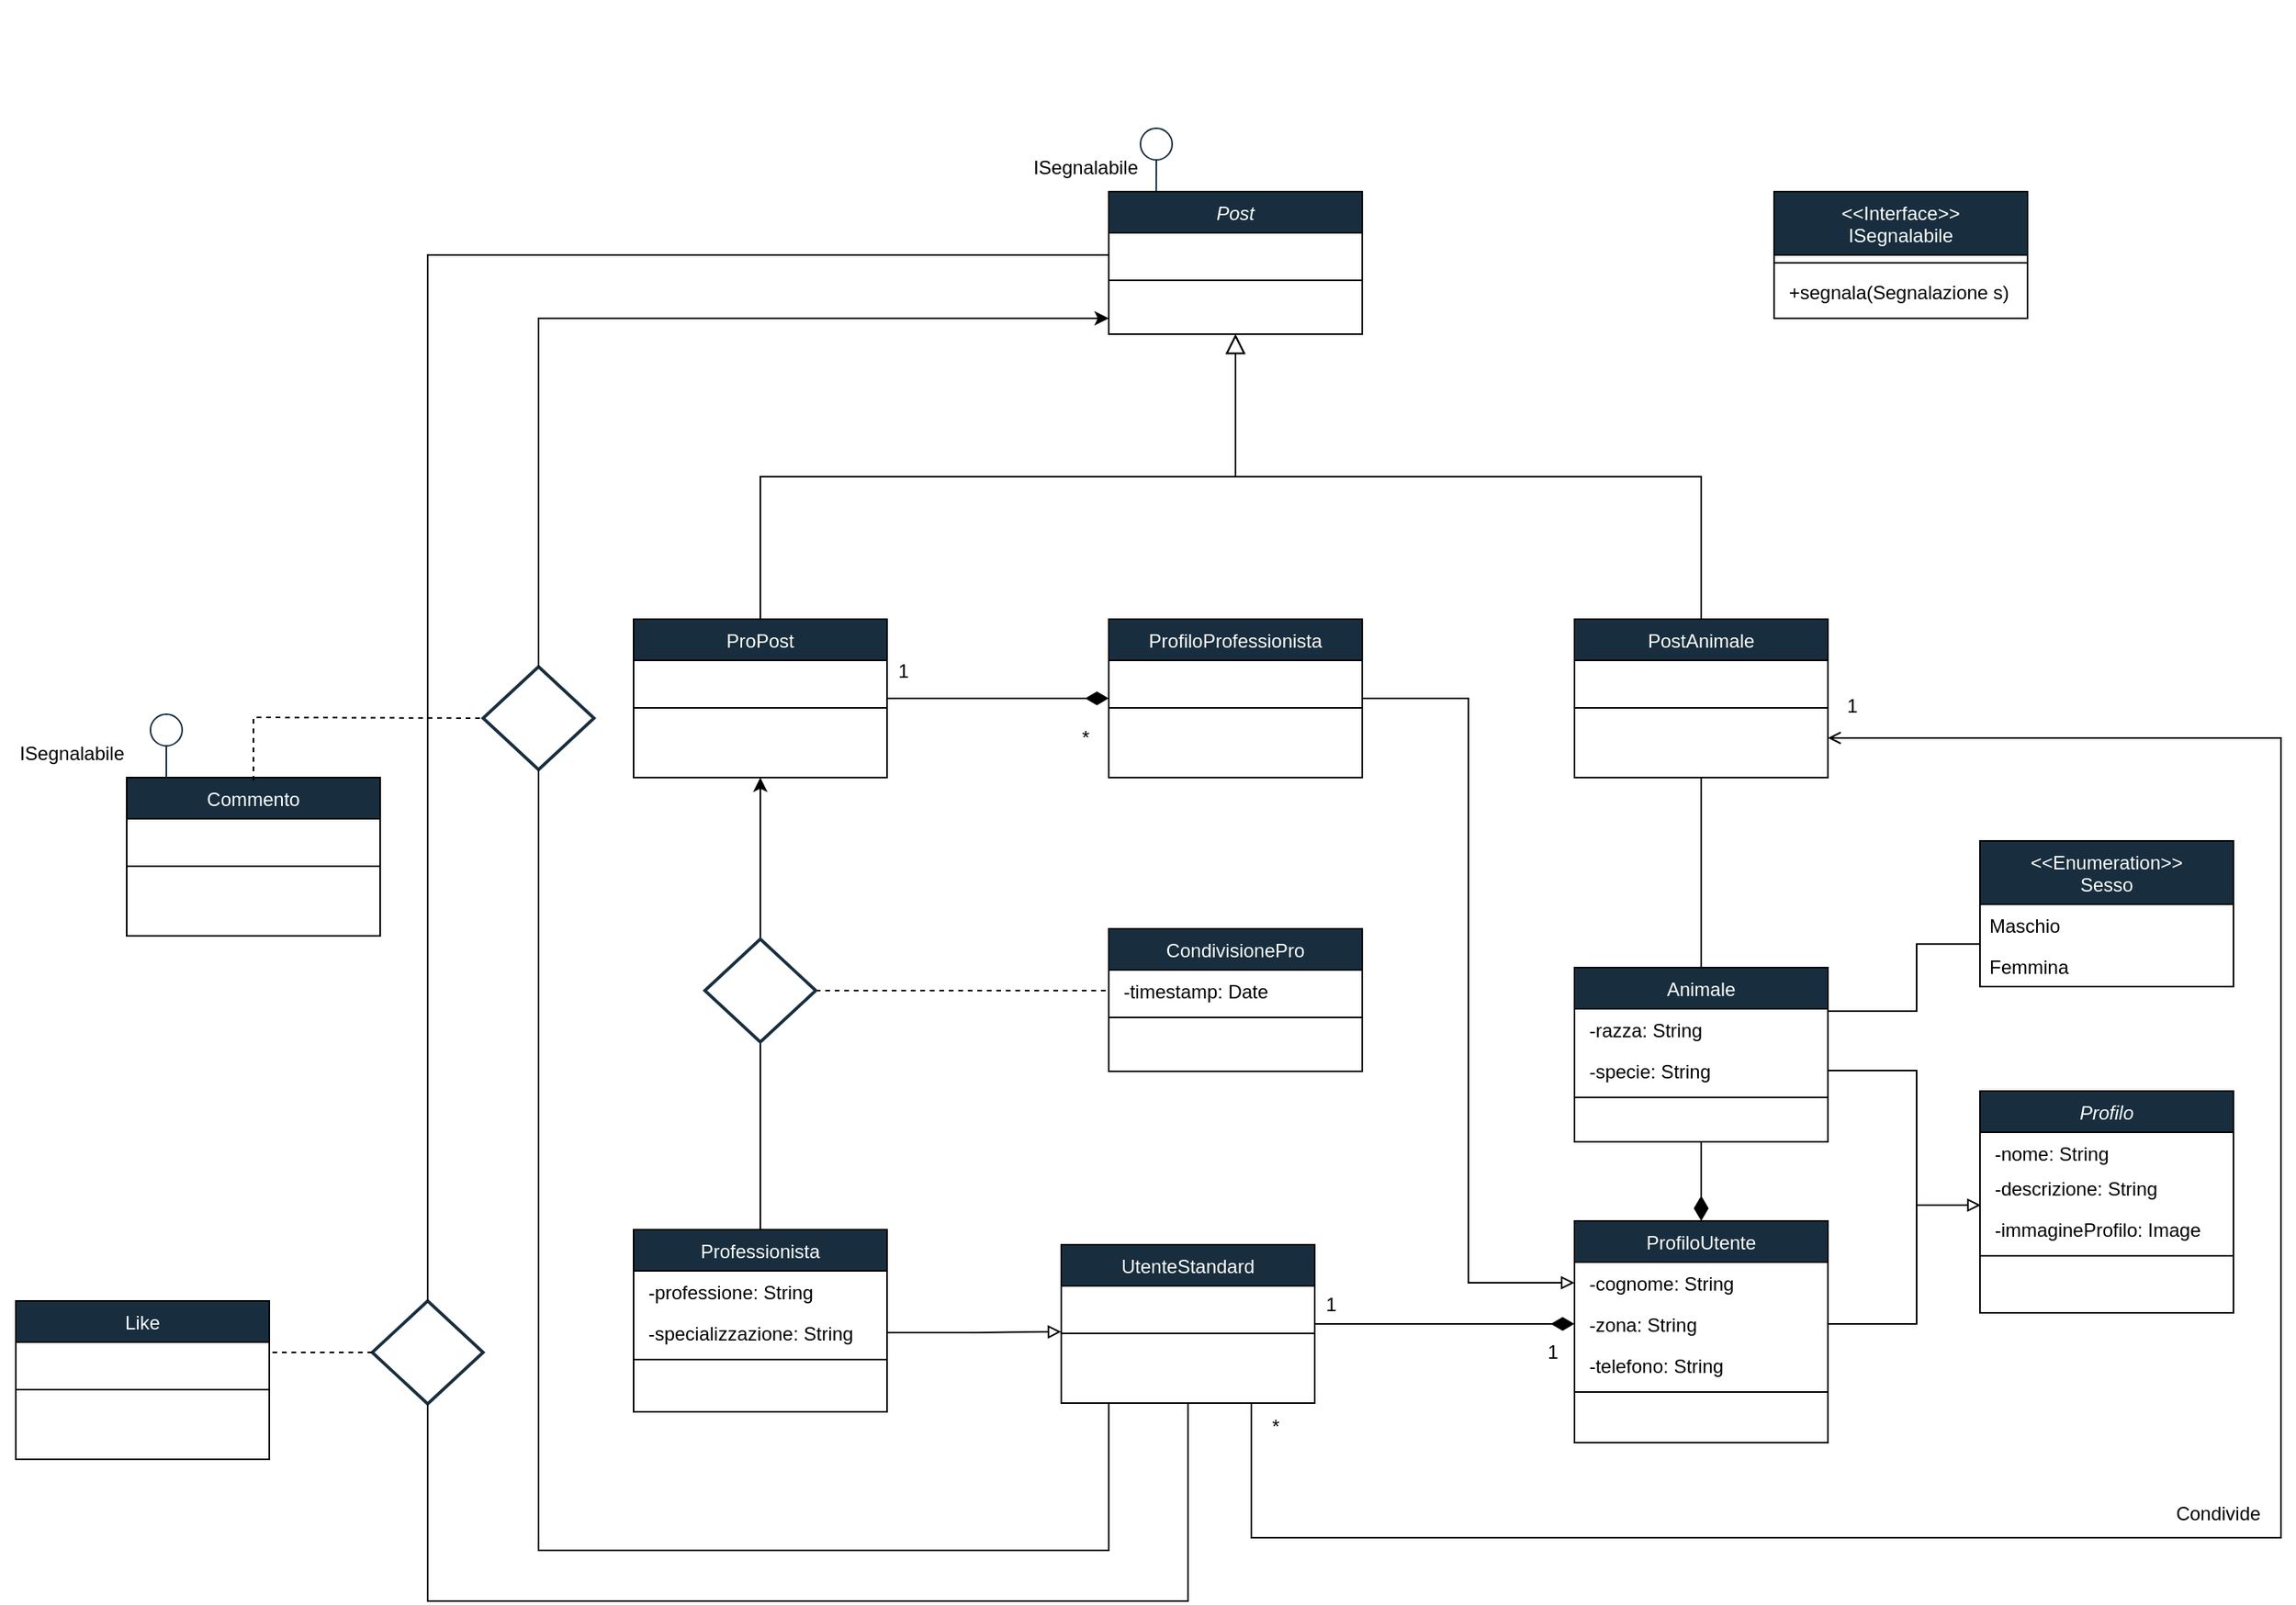 <mxfile version="21.3.4" type="github">
  <diagram id="C5RBs43oDa-KdzZeNtuy" name="Page-1">
    <mxGraphModel dx="2736" dy="985" grid="1" gridSize="10" guides="1" tooltips="1" connect="1" arrows="1" fold="1" page="1" pageScale="1" pageWidth="827" pageHeight="1169" math="0" shadow="0">
      <root>
        <mxCell id="WIyWlLk6GJQsqaUBKTNV-0" />
        <mxCell id="WIyWlLk6GJQsqaUBKTNV-1" parent="WIyWlLk6GJQsqaUBKTNV-0" />
        <mxCell id="zkfFHV4jXpPFQw0GAbJ--0" value="Post" style="swimlane;fontStyle=2;align=center;verticalAlign=top;childLayout=stackLayout;horizontal=1;startSize=26;horizontalStack=0;resizeParent=1;resizeLast=0;collapsible=1;marginBottom=0;rounded=0;shadow=0;strokeWidth=1;fillColor=#182E3E;strokeColor=#000000;fontColor=#FFFFFF;" parent="WIyWlLk6GJQsqaUBKTNV-1" vertex="1">
          <mxGeometry x="40" y="120" width="160" height="90" as="geometry">
            <mxRectangle x="230" y="140" width="160" height="26" as="alternateBounds" />
          </mxGeometry>
        </mxCell>
        <mxCell id="zkfFHV4jXpPFQw0GAbJ--4" value="" style="line;html=1;strokeWidth=1;align=left;verticalAlign=middle;spacingTop=-1;spacingLeft=3;spacingRight=3;rotatable=0;labelPosition=right;points=[];portConstraint=eastwest;strokeColor=#000000;" parent="zkfFHV4jXpPFQw0GAbJ--0" vertex="1">
          <mxGeometry y="26" width="160" height="60" as="geometry" />
        </mxCell>
        <mxCell id="zkfFHV4jXpPFQw0GAbJ--12" value="" style="endArrow=block;endSize=10;endFill=0;shadow=0;strokeWidth=1;rounded=0;edgeStyle=elbowEdgeStyle;elbow=vertical;exitX=0.5;exitY=0;exitDx=0;exitDy=0;" parent="WIyWlLk6GJQsqaUBKTNV-1" source="h_LcrECWtUdm9U_q2pZB-0" target="zkfFHV4jXpPFQw0GAbJ--0" edge="1">
          <mxGeometry width="160" relative="1" as="geometry">
            <mxPoint x="200" y="360" as="sourcePoint" />
            <mxPoint x="200" y="203" as="targetPoint" />
          </mxGeometry>
        </mxCell>
        <mxCell id="zkfFHV4jXpPFQw0GAbJ--16" value="" style="endArrow=block;endSize=10;endFill=0;shadow=0;strokeWidth=1;rounded=0;edgeStyle=elbowEdgeStyle;elbow=vertical;exitX=0.5;exitY=0;exitDx=0;exitDy=0;" parent="WIyWlLk6GJQsqaUBKTNV-1" source="h_LcrECWtUdm9U_q2pZB-18" target="zkfFHV4jXpPFQw0GAbJ--0" edge="1">
          <mxGeometry width="160" relative="1" as="geometry">
            <mxPoint x="410" y="360" as="sourcePoint" />
            <mxPoint x="310" y="271" as="targetPoint" />
          </mxGeometry>
        </mxCell>
        <mxCell id="h_LcrECWtUdm9U_q2pZB-97" style="edgeStyle=orthogonalEdgeStyle;rounded=0;orthogonalLoop=1;jettySize=auto;html=1;exitX=1;exitY=0.5;exitDx=0;exitDy=0;entryX=0;entryY=0.5;entryDx=0;entryDy=0;fontFamily=Helvetica;fontSize=12;fontColor=default;startSize=26;endArrow=diamondThin;endFill=1;endSize=12;" parent="WIyWlLk6GJQsqaUBKTNV-1" source="h_LcrECWtUdm9U_q2pZB-0" target="h_LcrECWtUdm9U_q2pZB-95" edge="1">
          <mxGeometry relative="1" as="geometry">
            <Array as="points">
              <mxPoint x="-10" y="440" />
              <mxPoint x="-10" y="440" />
            </Array>
          </mxGeometry>
        </mxCell>
        <mxCell id="h_LcrECWtUdm9U_q2pZB-0" value="ProPost" style="swimlane;fontStyle=0;align=center;verticalAlign=top;childLayout=stackLayout;horizontal=1;startSize=26;horizontalStack=0;resizeParent=1;resizeLast=0;collapsible=1;marginBottom=0;rounded=0;shadow=0;strokeWidth=1;fillColor=#182E3E;strokeColor=#000000;fontColor=#FFFFFF;" parent="WIyWlLk6GJQsqaUBKTNV-1" vertex="1">
          <mxGeometry x="-260" y="390" width="160" height="100" as="geometry">
            <mxRectangle x="550" y="140" width="160" height="26" as="alternateBounds" />
          </mxGeometry>
        </mxCell>
        <mxCell id="h_LcrECWtUdm9U_q2pZB-6" value="" style="line;html=1;strokeWidth=1;align=left;verticalAlign=middle;spacingTop=-1;spacingLeft=3;spacingRight=3;rotatable=0;labelPosition=right;points=[];portConstraint=eastwest;strokeColor=#000000;" parent="h_LcrECWtUdm9U_q2pZB-0" vertex="1">
          <mxGeometry y="26" width="160" height="60" as="geometry" />
        </mxCell>
        <mxCell id="h_LcrECWtUdm9U_q2pZB-18" value="PostAnimale" style="swimlane;fontStyle=0;align=center;verticalAlign=top;childLayout=stackLayout;horizontal=1;startSize=26;horizontalStack=0;resizeParent=1;resizeLast=0;collapsible=1;marginBottom=0;rounded=0;shadow=0;strokeWidth=1;fillColor=#182E3E;strokeColor=#000000;fontColor=#FFFFFF;" parent="WIyWlLk6GJQsqaUBKTNV-1" vertex="1">
          <mxGeometry x="334" y="390" width="160" height="100" as="geometry">
            <mxRectangle x="550" y="140" width="160" height="26" as="alternateBounds" />
          </mxGeometry>
        </mxCell>
        <mxCell id="h_LcrECWtUdm9U_q2pZB-19" value="" style="line;html=1;strokeWidth=1;align=left;verticalAlign=middle;spacingTop=-1;spacingLeft=3;spacingRight=3;rotatable=0;labelPosition=right;points=[];portConstraint=eastwest;strokeColor=#000000;" parent="h_LcrECWtUdm9U_q2pZB-18" vertex="1">
          <mxGeometry y="26" width="160" height="60" as="geometry" />
        </mxCell>
        <mxCell id="h_LcrECWtUdm9U_q2pZB-29" style="edgeStyle=orthogonalEdgeStyle;rounded=0;orthogonalLoop=1;jettySize=auto;html=1;exitX=0.5;exitY=0;exitDx=0;exitDy=0;entryX=0.5;entryY=1;entryDx=0;entryDy=0;fontFamily=Helvetica;fontSize=12;fontColor=default;startSize=26;endArrow=none;endFill=0;" parent="WIyWlLk6GJQsqaUBKTNV-1" source="h_LcrECWtUdm9U_q2pZB-20" target="h_LcrECWtUdm9U_q2pZB-18" edge="1">
          <mxGeometry relative="1" as="geometry" />
        </mxCell>
        <mxCell id="h_LcrECWtUdm9U_q2pZB-91" style="edgeStyle=orthogonalEdgeStyle;rounded=0;orthogonalLoop=1;jettySize=auto;html=1;exitX=1;exitY=0.25;exitDx=0;exitDy=0;entryX=-0.003;entryY=0.965;entryDx=0;entryDy=0;fontFamily=Helvetica;fontSize=12;fontColor=default;startSize=26;entryPerimeter=0;endArrow=none;endFill=0;" parent="WIyWlLk6GJQsqaUBKTNV-1" target="h_LcrECWtUdm9U_q2pZB-87" edge="1">
          <mxGeometry relative="1" as="geometry">
            <mxPoint x="494" y="637.5" as="sourcePoint" />
            <mxPoint x="589.84" y="595.246" as="targetPoint" />
            <Array as="points">
              <mxPoint x="550" y="638" />
              <mxPoint x="550" y="595" />
            </Array>
          </mxGeometry>
        </mxCell>
        <mxCell id="h_LcrECWtUdm9U_q2pZB-20" value="Animale" style="swimlane;fontStyle=0;align=center;verticalAlign=top;childLayout=stackLayout;horizontal=1;startSize=26;horizontalStack=0;resizeParent=1;resizeLast=0;collapsible=1;marginBottom=0;rounded=0;shadow=0;strokeWidth=1;fillColor=#182E3E;strokeColor=#000000;fontColor=#FFFFFF;" parent="WIyWlLk6GJQsqaUBKTNV-1" vertex="1">
          <mxGeometry x="334" y="610" width="160" height="110" as="geometry">
            <mxRectangle x="550" y="140" width="160" height="26" as="alternateBounds" />
          </mxGeometry>
        </mxCell>
        <mxCell id="h_LcrECWtUdm9U_q2pZB-21" value=" -razza: String" style="text;align=left;verticalAlign=top;spacingLeft=4;spacingRight=4;overflow=hidden;rotatable=0;points=[[0,0.5],[1,0.5]];portConstraint=eastwest;" parent="h_LcrECWtUdm9U_q2pZB-20" vertex="1">
          <mxGeometry y="26" width="160" height="26" as="geometry" />
        </mxCell>
        <mxCell id="h_LcrECWtUdm9U_q2pZB-23" value=" -specie: String" style="text;align=left;verticalAlign=top;spacingLeft=4;spacingRight=4;overflow=hidden;rotatable=0;points=[[0,0.5],[1,0.5]];portConstraint=eastwest;rounded=0;shadow=0;html=0;" parent="h_LcrECWtUdm9U_q2pZB-20" vertex="1">
          <mxGeometry y="52" width="160" height="26" as="geometry" />
        </mxCell>
        <mxCell id="h_LcrECWtUdm9U_q2pZB-26" value="" style="line;html=1;strokeWidth=1;align=left;verticalAlign=middle;spacingTop=-1;spacingLeft=3;spacingRight=3;rotatable=0;labelPosition=right;points=[];portConstraint=eastwest;strokeColor=#000000;" parent="h_LcrECWtUdm9U_q2pZB-20" vertex="1">
          <mxGeometry y="78" width="160" height="8" as="geometry" />
        </mxCell>
        <mxCell id="h_LcrECWtUdm9U_q2pZB-43" style="edgeStyle=orthogonalEdgeStyle;rounded=0;orthogonalLoop=1;jettySize=auto;html=1;exitX=0.5;exitY=0;exitDx=0;exitDy=0;entryX=0.5;entryY=1;entryDx=0;entryDy=0;fontFamily=Helvetica;fontSize=12;fontColor=default;startSize=13;endArrow=none;endFill=0;startArrow=diamondThin;startFill=1;" parent="WIyWlLk6GJQsqaUBKTNV-1" source="h_LcrECWtUdm9U_q2pZB-34" target="h_LcrECWtUdm9U_q2pZB-20" edge="1">
          <mxGeometry relative="1" as="geometry">
            <Array as="points">
              <mxPoint x="414" y="750" />
              <mxPoint x="414" y="750" />
            </Array>
          </mxGeometry>
        </mxCell>
        <mxCell id="h_LcrECWtUdm9U_q2pZB-34" value="ProfiloUtente" style="swimlane;fontStyle=0;align=center;verticalAlign=top;childLayout=stackLayout;horizontal=1;startSize=26;horizontalStack=0;resizeParent=1;resizeLast=0;collapsible=1;marginBottom=0;rounded=0;shadow=0;strokeWidth=1;fillColor=#182E3E;strokeColor=#000000;fontColor=#FFFFFF;" parent="WIyWlLk6GJQsqaUBKTNV-1" vertex="1">
          <mxGeometry x="334" y="770" width="160" height="140" as="geometry">
            <mxRectangle x="550" y="140" width="160" height="26" as="alternateBounds" />
          </mxGeometry>
        </mxCell>
        <mxCell id="h_LcrECWtUdm9U_q2pZB-36" value=" -cognome: String" style="text;align=left;verticalAlign=top;spacingLeft=4;spacingRight=4;overflow=hidden;rotatable=0;points=[[0,0.5],[1,0.5]];portConstraint=eastwest;rounded=0;shadow=0;html=0;" parent="h_LcrECWtUdm9U_q2pZB-34" vertex="1">
          <mxGeometry y="26" width="160" height="26" as="geometry" />
        </mxCell>
        <mxCell id="h_LcrECWtUdm9U_q2pZB-82" style="edgeStyle=orthogonalEdgeStyle;rounded=0;orthogonalLoop=1;jettySize=auto;html=1;exitX=1;exitY=0.5;exitDx=0;exitDy=0;fontFamily=Helvetica;fontSize=12;fontColor=default;startSize=26;endArrow=none;endFill=0;" parent="h_LcrECWtUdm9U_q2pZB-34" source="h_LcrECWtUdm9U_q2pZB-38" edge="1">
          <mxGeometry relative="1" as="geometry">
            <mxPoint x="236" y="-10" as="targetPoint" />
            <Array as="points">
              <mxPoint x="216" y="65" />
              <mxPoint x="216" y="-10" />
            </Array>
          </mxGeometry>
        </mxCell>
        <mxCell id="h_LcrECWtUdm9U_q2pZB-38" value=" -zona: String" style="text;align=left;verticalAlign=top;spacingLeft=4;spacingRight=4;overflow=hidden;rotatable=0;points=[[0,0.5],[1,0.5]];portConstraint=eastwest;rounded=0;shadow=0;html=0;" parent="h_LcrECWtUdm9U_q2pZB-34" vertex="1">
          <mxGeometry y="52" width="160" height="26" as="geometry" />
        </mxCell>
        <mxCell id="h_LcrECWtUdm9U_q2pZB-39" value=" -telefono: String" style="text;align=left;verticalAlign=top;spacingLeft=4;spacingRight=4;overflow=hidden;rotatable=0;points=[[0,0.5],[1,0.5]];portConstraint=eastwest;rounded=0;shadow=0;html=0;" parent="h_LcrECWtUdm9U_q2pZB-34" vertex="1">
          <mxGeometry y="78" width="160" height="26" as="geometry" />
        </mxCell>
        <mxCell id="h_LcrECWtUdm9U_q2pZB-40" value="" style="line;html=1;strokeWidth=1;align=left;verticalAlign=middle;spacingTop=-1;spacingLeft=3;spacingRight=3;rotatable=0;labelPosition=right;points=[];portConstraint=eastwest;strokeColor=#000000;" parent="h_LcrECWtUdm9U_q2pZB-34" vertex="1">
          <mxGeometry y="104" width="160" height="8" as="geometry" />
        </mxCell>
        <mxCell id="h_LcrECWtUdm9U_q2pZB-46" style="edgeStyle=orthogonalEdgeStyle;rounded=0;orthogonalLoop=1;jettySize=auto;html=1;exitX=1;exitY=0.5;exitDx=0;exitDy=0;entryX=0;entryY=0.5;entryDx=0;entryDy=0;fontFamily=Helvetica;fontSize=12;fontColor=default;startSize=26;endArrow=diamondThin;endFill=1;sourcePerimeterSpacing=12;endSize=12;" parent="WIyWlLk6GJQsqaUBKTNV-1" source="h_LcrECWtUdm9U_q2pZB-44" target="h_LcrECWtUdm9U_q2pZB-38" edge="1">
          <mxGeometry relative="1" as="geometry">
            <Array as="points">
              <mxPoint x="250" y="835" />
              <mxPoint x="250" y="835" />
            </Array>
          </mxGeometry>
        </mxCell>
        <mxCell id="h_LcrECWtUdm9U_q2pZB-63" style="edgeStyle=orthogonalEdgeStyle;orthogonalLoop=1;jettySize=auto;html=1;exitX=0.75;exitY=1;exitDx=0;exitDy=0;entryX=1;entryY=0.75;entryDx=0;entryDy=0;fontFamily=Helvetica;fontSize=12;fontColor=default;startSize=26;rounded=0;endArrow=open;endFill=0;" parent="WIyWlLk6GJQsqaUBKTNV-1" source="h_LcrECWtUdm9U_q2pZB-44" target="h_LcrECWtUdm9U_q2pZB-18" edge="1">
          <mxGeometry relative="1" as="geometry">
            <Array as="points">
              <mxPoint x="130" y="970" />
              <mxPoint x="780" y="970" />
              <mxPoint x="780" y="465" />
            </Array>
          </mxGeometry>
        </mxCell>
        <mxCell id="h_LcrECWtUdm9U_q2pZB-44" value="UtenteStandard" style="swimlane;fontStyle=0;align=center;verticalAlign=top;childLayout=stackLayout;horizontal=1;startSize=26;horizontalStack=0;resizeParent=1;resizeLast=0;collapsible=1;marginBottom=0;rounded=0;shadow=0;strokeWidth=1;fillColor=#182E3E;strokeColor=#000000;fontColor=#FFFFFF;" parent="WIyWlLk6GJQsqaUBKTNV-1" vertex="1">
          <mxGeometry x="10" y="785" width="160" height="100" as="geometry">
            <mxRectangle x="550" y="140" width="160" height="26" as="alternateBounds" />
          </mxGeometry>
        </mxCell>
        <mxCell id="h_LcrECWtUdm9U_q2pZB-45" value="" style="line;html=1;strokeWidth=1;align=left;verticalAlign=middle;spacingTop=-1;spacingLeft=3;spacingRight=3;rotatable=0;labelPosition=right;points=[];portConstraint=eastwest;strokeColor=#000000;" parent="h_LcrECWtUdm9U_q2pZB-44" vertex="1">
          <mxGeometry y="26" width="160" height="60" as="geometry" />
        </mxCell>
        <mxCell id="h_LcrECWtUdm9U_q2pZB-47" value="1" style="text;html=1;align=center;verticalAlign=middle;resizable=0;points=[];autosize=1;strokeColor=none;fillColor=none;fontSize=12;fontFamily=Helvetica;fontColor=default;" parent="WIyWlLk6GJQsqaUBKTNV-1" vertex="1">
          <mxGeometry x="165" y="808" width="30" height="30" as="geometry" />
        </mxCell>
        <mxCell id="h_LcrECWtUdm9U_q2pZB-48" value="1" style="text;html=1;align=center;verticalAlign=middle;resizable=0;points=[];autosize=1;strokeColor=none;fillColor=none;fontSize=12;fontFamily=Helvetica;fontColor=default;" parent="WIyWlLk6GJQsqaUBKTNV-1" vertex="1">
          <mxGeometry x="305" y="838" width="30" height="30" as="geometry" />
        </mxCell>
        <mxCell id="h_LcrECWtUdm9U_q2pZB-55" style="rounded=0;orthogonalLoop=1;jettySize=auto;html=1;exitX=0.5;exitY=0;exitDx=0;exitDy=0;entryX=0.5;entryY=1;entryDx=0;entryDy=0;fontFamily=Helvetica;fontSize=12;fontColor=default;startSize=26;" parent="WIyWlLk6GJQsqaUBKTNV-1" source="h_LcrECWtUdm9U_q2pZB-49" target="h_LcrECWtUdm9U_q2pZB-0" edge="1">
          <mxGeometry relative="1" as="geometry" />
        </mxCell>
        <mxCell id="h_LcrECWtUdm9U_q2pZB-49" value="Professionista" style="swimlane;fontStyle=0;align=center;verticalAlign=top;childLayout=stackLayout;horizontal=1;startSize=26;horizontalStack=0;resizeParent=1;resizeLast=0;collapsible=1;marginBottom=0;rounded=0;shadow=0;strokeWidth=1;fillColor=#182E3E;strokeColor=#000000;fontColor=#FFFFFF;" parent="WIyWlLk6GJQsqaUBKTNV-1" vertex="1">
          <mxGeometry x="-260" y="775.5" width="160" height="115" as="geometry">
            <mxRectangle x="550" y="140" width="160" height="26" as="alternateBounds" />
          </mxGeometry>
        </mxCell>
        <mxCell id="h_LcrECWtUdm9U_q2pZB-50" value=" -professione: String" style="text;align=left;verticalAlign=top;spacingLeft=4;spacingRight=4;overflow=hidden;rotatable=0;points=[[0,0.5],[1,0.5]];portConstraint=eastwest;rounded=0;shadow=0;html=0;" parent="h_LcrECWtUdm9U_q2pZB-49" vertex="1">
          <mxGeometry y="26" width="160" height="26" as="geometry" />
        </mxCell>
        <mxCell id="h_LcrECWtUdm9U_q2pZB-51" value=" -specializzazione: String" style="text;align=left;verticalAlign=top;spacingLeft=4;spacingRight=4;overflow=hidden;rotatable=0;points=[[0,0.5],[1,0.5]];portConstraint=eastwest;rounded=0;shadow=0;html=0;" parent="h_LcrECWtUdm9U_q2pZB-49" vertex="1">
          <mxGeometry y="52" width="160" height="26" as="geometry" />
        </mxCell>
        <mxCell id="h_LcrECWtUdm9U_q2pZB-53" value="" style="line;html=1;strokeWidth=1;align=left;verticalAlign=middle;spacingTop=-1;spacingLeft=3;spacingRight=3;rotatable=0;labelPosition=right;points=[];portConstraint=eastwest;strokeColor=#000000;" parent="h_LcrECWtUdm9U_q2pZB-49" vertex="1">
          <mxGeometry y="78" width="160" height="8" as="geometry" />
        </mxCell>
        <mxCell id="h_LcrECWtUdm9U_q2pZB-54" style="edgeStyle=orthogonalEdgeStyle;rounded=0;orthogonalLoop=1;jettySize=auto;html=1;exitX=1;exitY=0.5;exitDx=0;exitDy=0;entryX=0;entryY=0.483;entryDx=0;entryDy=0;entryPerimeter=0;fontFamily=Helvetica;fontSize=12;fontColor=default;startSize=26;endArrow=block;endFill=0;" parent="WIyWlLk6GJQsqaUBKTNV-1" source="h_LcrECWtUdm9U_q2pZB-51" target="h_LcrECWtUdm9U_q2pZB-45" edge="1">
          <mxGeometry relative="1" as="geometry">
            <Array as="points">
              <mxPoint x="-45" y="841" />
            </Array>
          </mxGeometry>
        </mxCell>
        <mxCell id="h_LcrECWtUdm9U_q2pZB-58" value="CondivisionePro" style="swimlane;fontStyle=0;align=center;verticalAlign=top;childLayout=stackLayout;horizontal=1;startSize=26;horizontalStack=0;resizeParent=1;resizeLast=0;collapsible=1;marginBottom=0;rounded=0;shadow=0;strokeWidth=1;fillColor=#182E3E;strokeColor=#000000;fontColor=#FFFFFF;" parent="WIyWlLk6GJQsqaUBKTNV-1" vertex="1">
          <mxGeometry x="40" y="585.5" width="160" height="90" as="geometry">
            <mxRectangle x="550" y="140" width="160" height="26" as="alternateBounds" />
          </mxGeometry>
        </mxCell>
        <mxCell id="h_LcrECWtUdm9U_q2pZB-59" value=" -timestamp: Date" style="text;align=left;verticalAlign=top;spacingLeft=4;spacingRight=4;overflow=hidden;rotatable=0;points=[[0,0.5],[1,0.5]];portConstraint=eastwest;rounded=0;shadow=0;html=0;" parent="h_LcrECWtUdm9U_q2pZB-58" vertex="1">
          <mxGeometry y="26" width="160" height="26" as="geometry" />
        </mxCell>
        <mxCell id="h_LcrECWtUdm9U_q2pZB-61" value="" style="line;html=1;strokeWidth=1;align=left;verticalAlign=middle;spacingTop=-1;spacingLeft=3;spacingRight=3;rotatable=0;labelPosition=right;points=[];portConstraint=eastwest;strokeColor=#000000;" parent="h_LcrECWtUdm9U_q2pZB-58" vertex="1">
          <mxGeometry y="52" width="160" height="8" as="geometry" />
        </mxCell>
        <mxCell id="h_LcrECWtUdm9U_q2pZB-101" style="edgeStyle=orthogonalEdgeStyle;rounded=0;orthogonalLoop=1;jettySize=auto;html=1;exitX=1;exitY=0.5;exitDx=0;exitDy=0;entryX=0;entryY=0.5;entryDx=0;entryDy=0;fontFamily=Helvetica;fontSize=12;fontColor=default;startSize=26;dashed=1;endArrow=none;endFill=0;" parent="WIyWlLk6GJQsqaUBKTNV-1" source="h_LcrECWtUdm9U_q2pZB-56" target="h_LcrECWtUdm9U_q2pZB-59" edge="1">
          <mxGeometry relative="1" as="geometry">
            <Array as="points">
              <mxPoint x="-107" y="625" />
            </Array>
          </mxGeometry>
        </mxCell>
        <mxCell id="h_LcrECWtUdm9U_q2pZB-56" value="" style="rhombus;whiteSpace=wrap;html=1;rounded=0;shadow=0;strokeWidth=2;fontFamily=Helvetica;fontSize=12;startSize=26;fillColor=#FFFFFF;fontColor=#333333;strokeColor=#182E3E;" parent="WIyWlLk6GJQsqaUBKTNV-1" vertex="1">
          <mxGeometry x="-215" y="592" width="70" height="65" as="geometry" />
        </mxCell>
        <mxCell id="h_LcrECWtUdm9U_q2pZB-64" value="Condivide" style="text;html=1;align=center;verticalAlign=middle;resizable=0;points=[];autosize=1;strokeColor=none;fillColor=none;fontSize=12;fontFamily=Helvetica;fontColor=default;" parent="WIyWlLk6GJQsqaUBKTNV-1" vertex="1">
          <mxGeometry x="700" y="940" width="80" height="30" as="geometry" />
        </mxCell>
        <mxCell id="h_LcrECWtUdm9U_q2pZB-65" value="*" style="text;html=1;align=center;verticalAlign=middle;resizable=0;points=[];autosize=1;strokeColor=none;fillColor=none;fontSize=12;fontFamily=Helvetica;fontColor=default;" parent="WIyWlLk6GJQsqaUBKTNV-1" vertex="1">
          <mxGeometry x="130" y="885" width="30" height="30" as="geometry" />
        </mxCell>
        <mxCell id="h_LcrECWtUdm9U_q2pZB-67" value="1" style="text;html=1;align=center;verticalAlign=middle;resizable=0;points=[];autosize=1;strokeColor=none;fillColor=none;fontSize=12;fontFamily=Helvetica;fontColor=default;" parent="WIyWlLk6GJQsqaUBKTNV-1" vertex="1">
          <mxGeometry x="494" y="430" width="30" height="30" as="geometry" />
        </mxCell>
        <mxCell id="h_LcrECWtUdm9U_q2pZB-72" value="Profilo" style="swimlane;fontStyle=2;align=center;verticalAlign=top;childLayout=stackLayout;horizontal=1;startSize=26;horizontalStack=0;resizeParent=1;resizeLast=0;collapsible=1;marginBottom=0;rounded=0;shadow=0;strokeWidth=1;fillColor=#182E3E;strokeColor=#000000;fontColor=#FFFFFF;" parent="WIyWlLk6GJQsqaUBKTNV-1" vertex="1">
          <mxGeometry x="590" y="688" width="160" height="140" as="geometry">
            <mxRectangle x="550" y="140" width="160" height="26" as="alternateBounds" />
          </mxGeometry>
        </mxCell>
        <mxCell id="h_LcrECWtUdm9U_q2pZB-73" value=" -nome: String" style="text;align=left;verticalAlign=top;spacingLeft=4;spacingRight=4;overflow=hidden;rotatable=0;points=[[0,0.5],[1,0.5]];portConstraint=eastwest;rounded=0;shadow=0;html=0;" parent="h_LcrECWtUdm9U_q2pZB-72" vertex="1">
          <mxGeometry y="26" width="160" height="22" as="geometry" />
        </mxCell>
        <mxCell id="h_LcrECWtUdm9U_q2pZB-74" value=" -descrizione: String" style="text;align=left;verticalAlign=top;spacingLeft=4;spacingRight=4;overflow=hidden;rotatable=0;points=[[0,0.5],[1,0.5]];portConstraint=eastwest;rounded=0;shadow=0;html=0;" parent="h_LcrECWtUdm9U_q2pZB-72" vertex="1">
          <mxGeometry y="48" width="160" height="26" as="geometry" />
        </mxCell>
        <mxCell id="h_LcrECWtUdm9U_q2pZB-75" value=" -immagineProfilo: Image" style="text;align=left;verticalAlign=top;spacingLeft=4;spacingRight=4;overflow=hidden;rotatable=0;points=[[0,0.5],[1,0.5]];portConstraint=eastwest;rounded=0;shadow=0;html=0;" parent="h_LcrECWtUdm9U_q2pZB-72" vertex="1">
          <mxGeometry y="74" width="160" height="26" as="geometry" />
        </mxCell>
        <mxCell id="h_LcrECWtUdm9U_q2pZB-76" value="" style="line;html=1;strokeWidth=1;align=left;verticalAlign=middle;spacingTop=-1;spacingLeft=3;spacingRight=3;rotatable=0;labelPosition=right;points=[];portConstraint=eastwest;strokeColor=#000000;" parent="h_LcrECWtUdm9U_q2pZB-72" vertex="1">
          <mxGeometry y="100" width="160" height="8" as="geometry" />
        </mxCell>
        <mxCell id="h_LcrECWtUdm9U_q2pZB-77" style="edgeStyle=orthogonalEdgeStyle;rounded=0;orthogonalLoop=1;jettySize=auto;html=1;exitX=1;exitY=0.5;exitDx=0;exitDy=0;fontFamily=Helvetica;fontSize=12;fontColor=default;startSize=26;entryX=0.003;entryY=0.948;entryDx=0;entryDy=0;entryPerimeter=0;endArrow=block;endFill=0;" parent="WIyWlLk6GJQsqaUBKTNV-1" source="h_LcrECWtUdm9U_q2pZB-23" target="h_LcrECWtUdm9U_q2pZB-74" edge="1">
          <mxGeometry relative="1" as="geometry">
            <mxPoint x="560" y="730" as="targetPoint" />
            <Array as="points">
              <mxPoint x="550" y="675" />
              <mxPoint x="550" y="760" />
              <mxPoint x="591" y="760" />
            </Array>
          </mxGeometry>
        </mxCell>
        <mxCell id="h_LcrECWtUdm9U_q2pZB-85" value="&lt;&lt;Enumeration&gt;&gt;&#xa;Sesso" style="swimlane;fontStyle=0;align=center;verticalAlign=top;childLayout=stackLayout;horizontal=1;startSize=40;horizontalStack=0;resizeParent=1;resizeLast=0;collapsible=1;marginBottom=0;rounded=0;shadow=0;strokeWidth=1;fillColor=#182E3E;strokeColor=#000000;fontColor=#FFFFFF;" parent="WIyWlLk6GJQsqaUBKTNV-1" vertex="1">
          <mxGeometry x="590" y="530" width="160" height="92" as="geometry">
            <mxRectangle x="550" y="140" width="160" height="26" as="alternateBounds" />
          </mxGeometry>
        </mxCell>
        <mxCell id="h_LcrECWtUdm9U_q2pZB-87" value="Maschio" style="text;align=left;verticalAlign=top;spacingLeft=4;spacingRight=4;overflow=hidden;rotatable=0;points=[[0,0.5],[1,0.5]];portConstraint=eastwest;" parent="h_LcrECWtUdm9U_q2pZB-85" vertex="1">
          <mxGeometry y="40" width="160" height="26" as="geometry" />
        </mxCell>
        <mxCell id="h_LcrECWtUdm9U_q2pZB-88" value="Femmina" style="text;align=left;verticalAlign=top;spacingLeft=4;spacingRight=4;overflow=hidden;rotatable=0;points=[[0,0.5],[1,0.5]];portConstraint=eastwest;rounded=0;shadow=0;html=0;" parent="h_LcrECWtUdm9U_q2pZB-85" vertex="1">
          <mxGeometry y="66" width="160" height="26" as="geometry" />
        </mxCell>
        <mxCell id="h_LcrECWtUdm9U_q2pZB-93" value="Commento" style="swimlane;fontStyle=0;align=center;verticalAlign=top;childLayout=stackLayout;horizontal=1;startSize=26;horizontalStack=0;resizeParent=1;resizeLast=0;collapsible=1;marginBottom=0;rounded=0;shadow=0;strokeWidth=1;fillColor=#182E3E;strokeColor=#000000;fontColor=#FFFFFF;" parent="WIyWlLk6GJQsqaUBKTNV-1" vertex="1">
          <mxGeometry x="-580" y="490" width="160" height="100" as="geometry">
            <mxRectangle x="550" y="140" width="160" height="26" as="alternateBounds" />
          </mxGeometry>
        </mxCell>
        <mxCell id="h_LcrECWtUdm9U_q2pZB-94" value="" style="line;html=1;strokeWidth=1;align=left;verticalAlign=middle;spacingTop=-1;spacingLeft=3;spacingRight=3;rotatable=0;labelPosition=right;points=[];portConstraint=eastwest;strokeColor=#000000;" parent="h_LcrECWtUdm9U_q2pZB-93" vertex="1">
          <mxGeometry y="26" width="160" height="60" as="geometry" />
        </mxCell>
        <mxCell id="h_LcrECWtUdm9U_q2pZB-98" style="edgeStyle=orthogonalEdgeStyle;rounded=0;orthogonalLoop=1;jettySize=auto;html=1;exitX=1;exitY=0.5;exitDx=0;exitDy=0;entryX=0;entryY=0.5;entryDx=0;entryDy=0;fontFamily=Helvetica;fontSize=12;fontColor=default;startSize=26;endArrow=block;endFill=0;" parent="WIyWlLk6GJQsqaUBKTNV-1" source="h_LcrECWtUdm9U_q2pZB-95" target="h_LcrECWtUdm9U_q2pZB-36" edge="1">
          <mxGeometry relative="1" as="geometry" />
        </mxCell>
        <mxCell id="h_LcrECWtUdm9U_q2pZB-95" value="ProfiloProfessionista" style="swimlane;fontStyle=0;align=center;verticalAlign=top;childLayout=stackLayout;horizontal=1;startSize=26;horizontalStack=0;resizeParent=1;resizeLast=0;collapsible=1;marginBottom=0;rounded=0;shadow=0;strokeWidth=1;fillColor=#182E3E;strokeColor=#000000;fontColor=#FFFFFF;" parent="WIyWlLk6GJQsqaUBKTNV-1" vertex="1">
          <mxGeometry x="40" y="390" width="160" height="100" as="geometry">
            <mxRectangle x="550" y="140" width="160" height="26" as="alternateBounds" />
          </mxGeometry>
        </mxCell>
        <mxCell id="h_LcrECWtUdm9U_q2pZB-96" value="" style="line;html=1;strokeWidth=1;align=left;verticalAlign=middle;spacingTop=-1;spacingLeft=3;spacingRight=3;rotatable=0;labelPosition=right;points=[];portConstraint=eastwest;strokeColor=#000000;" parent="h_LcrECWtUdm9U_q2pZB-95" vertex="1">
          <mxGeometry y="26" width="160" height="60" as="geometry" />
        </mxCell>
        <mxCell id="h_LcrECWtUdm9U_q2pZB-99" value="1" style="text;html=1;align=center;verticalAlign=middle;resizable=0;points=[];autosize=1;strokeColor=none;fillColor=none;fontSize=12;fontFamily=Helvetica;fontColor=default;" parent="WIyWlLk6GJQsqaUBKTNV-1" vertex="1">
          <mxGeometry x="-105" y="408" width="30" height="30" as="geometry" />
        </mxCell>
        <mxCell id="h_LcrECWtUdm9U_q2pZB-100" value="*" style="text;html=1;align=center;verticalAlign=middle;resizable=0;points=[];autosize=1;strokeColor=none;fillColor=none;fontSize=12;fontFamily=Helvetica;fontColor=default;" parent="WIyWlLk6GJQsqaUBKTNV-1" vertex="1">
          <mxGeometry x="10" y="450" width="30" height="30" as="geometry" />
        </mxCell>
        <mxCell id="h_LcrECWtUdm9U_q2pZB-110" value="" style="ellipse;whiteSpace=wrap;html=1;aspect=fixed;rounded=0;shadow=0;strokeColor=#000000;strokeWidth=1;fontFamily=Helvetica;fontSize=12;fontColor=default;startSize=26;fillColor=#182E3E;" parent="WIyWlLk6GJQsqaUBKTNV-1" vertex="1">
          <mxGeometry width="10" as="geometry" />
        </mxCell>
        <mxCell id="h_LcrECWtUdm9U_q2pZB-113" style="edgeStyle=orthogonalEdgeStyle;rounded=0;orthogonalLoop=1;jettySize=auto;html=1;exitX=0.5;exitY=1;exitDx=0;exitDy=0;entryX=0.187;entryY=-0.005;entryDx=0;entryDy=0;entryPerimeter=0;fontFamily=Helvetica;fontSize=12;fontColor=default;startSize=26;endArrow=none;endFill=0;strokeColor=#182E3E;" parent="WIyWlLk6GJQsqaUBKTNV-1" source="h_LcrECWtUdm9U_q2pZB-111" target="zkfFHV4jXpPFQw0GAbJ--0" edge="1">
          <mxGeometry relative="1" as="geometry" />
        </mxCell>
        <mxCell id="h_LcrECWtUdm9U_q2pZB-111" value="" style="ellipse;whiteSpace=wrap;html=1;aspect=fixed;rounded=0;shadow=0;strokeWidth=1;fontFamily=Helvetica;fontSize=12;startSize=26;fillColor=none;strokeColor=#182E3E;" parent="WIyWlLk6GJQsqaUBKTNV-1" vertex="1">
          <mxGeometry x="60" y="80" width="20" height="20" as="geometry" />
        </mxCell>
        <mxCell id="h_LcrECWtUdm9U_q2pZB-114" value="ISegnalabile" style="text;html=1;align=center;verticalAlign=middle;resizable=0;points=[];autosize=1;strokeColor=none;fillColor=none;fontSize=12;fontFamily=Helvetica;fontColor=default;" parent="WIyWlLk6GJQsqaUBKTNV-1" vertex="1">
          <mxGeometry x="-20" y="90" width="90" height="30" as="geometry" />
        </mxCell>
        <mxCell id="h_LcrECWtUdm9U_q2pZB-115" value="&lt;&lt;Interface&gt;&gt;&#xa;ISegnalabile" style="swimlane;fontStyle=0;align=center;verticalAlign=top;childLayout=stackLayout;horizontal=1;startSize=40;horizontalStack=0;resizeParent=1;resizeLast=0;collapsible=1;marginBottom=0;rounded=0;shadow=0;strokeWidth=1;strokeColor=#000000;fillColor=#182E3E;fontColor=#FFFFFF;" parent="WIyWlLk6GJQsqaUBKTNV-1" vertex="1">
          <mxGeometry x="460" y="120" width="160" height="80" as="geometry">
            <mxRectangle x="550" y="140" width="160" height="26" as="alternateBounds" />
          </mxGeometry>
        </mxCell>
        <mxCell id="h_LcrECWtUdm9U_q2pZB-116" value="" style="line;html=1;strokeWidth=1;align=left;verticalAlign=middle;spacingTop=-1;spacingLeft=3;spacingRight=3;rotatable=0;labelPosition=right;points=[];portConstraint=eastwest;strokeColor=#000000;" parent="h_LcrECWtUdm9U_q2pZB-115" vertex="1">
          <mxGeometry y="40" width="160" height="10" as="geometry" />
        </mxCell>
        <mxCell id="h_LcrECWtUdm9U_q2pZB-117" value=" +segnala(Segnalazione s)" style="text;align=left;verticalAlign=top;spacingLeft=4;spacingRight=4;overflow=hidden;rotatable=0;points=[[0,0.5],[1,0.5]];portConstraint=eastwest;fontColor=#000000;" parent="h_LcrECWtUdm9U_q2pZB-115" vertex="1">
          <mxGeometry y="50" width="160" height="26" as="geometry" />
        </mxCell>
        <mxCell id="h_LcrECWtUdm9U_q2pZB-118" style="edgeStyle=orthogonalEdgeStyle;rounded=0;orthogonalLoop=1;jettySize=auto;html=1;exitX=0.5;exitY=1;exitDx=0;exitDy=0;entryX=0.187;entryY=-0.005;entryDx=0;entryDy=0;entryPerimeter=0;fontFamily=Helvetica;fontSize=12;fontColor=default;startSize=26;endArrow=none;endFill=0;strokeColor=#182E3E;" parent="WIyWlLk6GJQsqaUBKTNV-1" source="h_LcrECWtUdm9U_q2pZB-119" edge="1">
          <mxGeometry relative="1" as="geometry">
            <mxPoint x="-555" y="490" as="targetPoint" />
          </mxGeometry>
        </mxCell>
        <mxCell id="h_LcrECWtUdm9U_q2pZB-119" value="" style="ellipse;whiteSpace=wrap;html=1;aspect=fixed;rounded=0;shadow=0;strokeWidth=1;fontFamily=Helvetica;fontSize=12;startSize=26;fillColor=none;strokeColor=#182E3E;" parent="WIyWlLk6GJQsqaUBKTNV-1" vertex="1">
          <mxGeometry x="-565" y="450" width="20" height="20" as="geometry" />
        </mxCell>
        <mxCell id="h_LcrECWtUdm9U_q2pZB-120" value="ISegnalabile" style="text;html=1;align=center;verticalAlign=middle;resizable=0;points=[];autosize=1;strokeColor=none;fillColor=none;fontSize=12;fontFamily=Helvetica;fontColor=default;" parent="WIyWlLk6GJQsqaUBKTNV-1" vertex="1">
          <mxGeometry x="-660" y="460" width="90" height="30" as="geometry" />
        </mxCell>
        <mxCell id="6e565pauUiY7t5-ItbMU-1" value="" style="rhombus;whiteSpace=wrap;html=1;rounded=0;shadow=0;strokeWidth=2;fontFamily=Helvetica;fontSize=12;startSize=26;fillColor=#FFFFFF;fontColor=#333333;strokeColor=#182E3E;" vertex="1" parent="WIyWlLk6GJQsqaUBKTNV-1">
          <mxGeometry x="-355" y="420" width="70" height="65" as="geometry" />
        </mxCell>
        <mxCell id="6e565pauUiY7t5-ItbMU-3" value="" style="endArrow=classic;html=1;rounded=0;exitX=0.5;exitY=0;exitDx=0;exitDy=0;" edge="1" parent="WIyWlLk6GJQsqaUBKTNV-1" source="6e565pauUiY7t5-ItbMU-1">
          <mxGeometry width="50" height="50" relative="1" as="geometry">
            <mxPoint x="-315" y="420" as="sourcePoint" />
            <mxPoint x="40" y="200" as="targetPoint" />
            <Array as="points">
              <mxPoint x="-320" y="200" />
            </Array>
          </mxGeometry>
        </mxCell>
        <mxCell id="6e565pauUiY7t5-ItbMU-4" value="" style="endArrow=none;dashed=1;html=1;rounded=0;entryX=0;entryY=0.5;entryDx=0;entryDy=0;exitX=0.5;exitY=0;exitDx=0;exitDy=0;" edge="1" parent="WIyWlLk6GJQsqaUBKTNV-1" target="6e565pauUiY7t5-ItbMU-1">
          <mxGeometry width="50" height="50" relative="1" as="geometry">
            <mxPoint x="-500.0" y="492.0" as="sourcePoint" />
            <mxPoint x="-355" y="454.5" as="targetPoint" />
            <Array as="points">
              <mxPoint x="-500" y="452" />
            </Array>
          </mxGeometry>
        </mxCell>
        <mxCell id="6e565pauUiY7t5-ItbMU-5" value="" style="endArrow=none;html=1;rounded=0;exitX=0.5;exitY=1;exitDx=0;exitDy=0;" edge="1" parent="WIyWlLk6GJQsqaUBKTNV-1" source="6e565pauUiY7t5-ItbMU-1">
          <mxGeometry width="50" height="50" relative="1" as="geometry">
            <mxPoint x="-320" y="490" as="sourcePoint" />
            <mxPoint x="40" y="885" as="targetPoint" />
            <Array as="points">
              <mxPoint x="-320" y="978" />
              <mxPoint x="40" y="978" />
            </Array>
          </mxGeometry>
        </mxCell>
        <mxCell id="6e565pauUiY7t5-ItbMU-6" value="" style="rhombus;whiteSpace=wrap;html=1;rounded=0;shadow=0;strokeWidth=2;fontFamily=Helvetica;fontSize=12;startSize=26;fillColor=#FFFFFF;fontColor=#333333;strokeColor=#182E3E;" vertex="1" parent="WIyWlLk6GJQsqaUBKTNV-1">
          <mxGeometry x="-425" y="820.5" width="70" height="65" as="geometry" />
        </mxCell>
        <mxCell id="6e565pauUiY7t5-ItbMU-7" value="" style="endArrow=none;html=1;rounded=0;exitX=0.5;exitY=1;exitDx=0;exitDy=0;entryX=0.5;entryY=1;entryDx=0;entryDy=0;" edge="1" parent="WIyWlLk6GJQsqaUBKTNV-1" source="6e565pauUiY7t5-ItbMU-6" target="h_LcrECWtUdm9U_q2pZB-44">
          <mxGeometry width="50" height="50" relative="1" as="geometry">
            <mxPoint x="-200" y="810" as="sourcePoint" />
            <mxPoint x="80" y="1010" as="targetPoint" />
            <Array as="points">
              <mxPoint x="-390" y="1010" />
              <mxPoint x="90" y="1010" />
            </Array>
          </mxGeometry>
        </mxCell>
        <mxCell id="6e565pauUiY7t5-ItbMU-8" value="" style="endArrow=none;html=1;rounded=0;exitX=0.5;exitY=0;exitDx=0;exitDy=0;" edge="1" parent="WIyWlLk6GJQsqaUBKTNV-1" source="6e565pauUiY7t5-ItbMU-6">
          <mxGeometry width="50" height="50" relative="1" as="geometry">
            <mxPoint x="-200" y="680" as="sourcePoint" />
            <mxPoint x="40" y="160" as="targetPoint" />
            <Array as="points">
              <mxPoint x="-390" y="160" />
            </Array>
          </mxGeometry>
        </mxCell>
        <mxCell id="6e565pauUiY7t5-ItbMU-9" value="" style="endArrow=none;dashed=1;html=1;rounded=0;exitX=0;exitY=0.5;exitDx=0;exitDy=0;" edge="1" parent="WIyWlLk6GJQsqaUBKTNV-1" source="6e565pauUiY7t5-ItbMU-6">
          <mxGeometry width="50" height="50" relative="1" as="geometry">
            <mxPoint x="-200" y="750" as="sourcePoint" />
            <mxPoint x="-490" y="853" as="targetPoint" />
          </mxGeometry>
        </mxCell>
        <mxCell id="6e565pauUiY7t5-ItbMU-10" value="Like" style="swimlane;fontStyle=0;align=center;verticalAlign=top;childLayout=stackLayout;horizontal=1;startSize=26;horizontalStack=0;resizeParent=1;resizeLast=0;collapsible=1;marginBottom=0;rounded=0;shadow=0;strokeWidth=1;fillColor=#182E3E;strokeColor=#000000;fontColor=#FFFFFF;" vertex="1" parent="WIyWlLk6GJQsqaUBKTNV-1">
          <mxGeometry x="-650" y="820.5" width="160" height="100" as="geometry">
            <mxRectangle x="550" y="140" width="160" height="26" as="alternateBounds" />
          </mxGeometry>
        </mxCell>
        <mxCell id="6e565pauUiY7t5-ItbMU-11" value="" style="line;html=1;strokeWidth=1;align=left;verticalAlign=middle;spacingTop=-1;spacingLeft=3;spacingRight=3;rotatable=0;labelPosition=right;points=[];portConstraint=eastwest;strokeColor=#000000;" vertex="1" parent="6e565pauUiY7t5-ItbMU-10">
          <mxGeometry y="26" width="160" height="60" as="geometry" />
        </mxCell>
      </root>
    </mxGraphModel>
  </diagram>
</mxfile>
